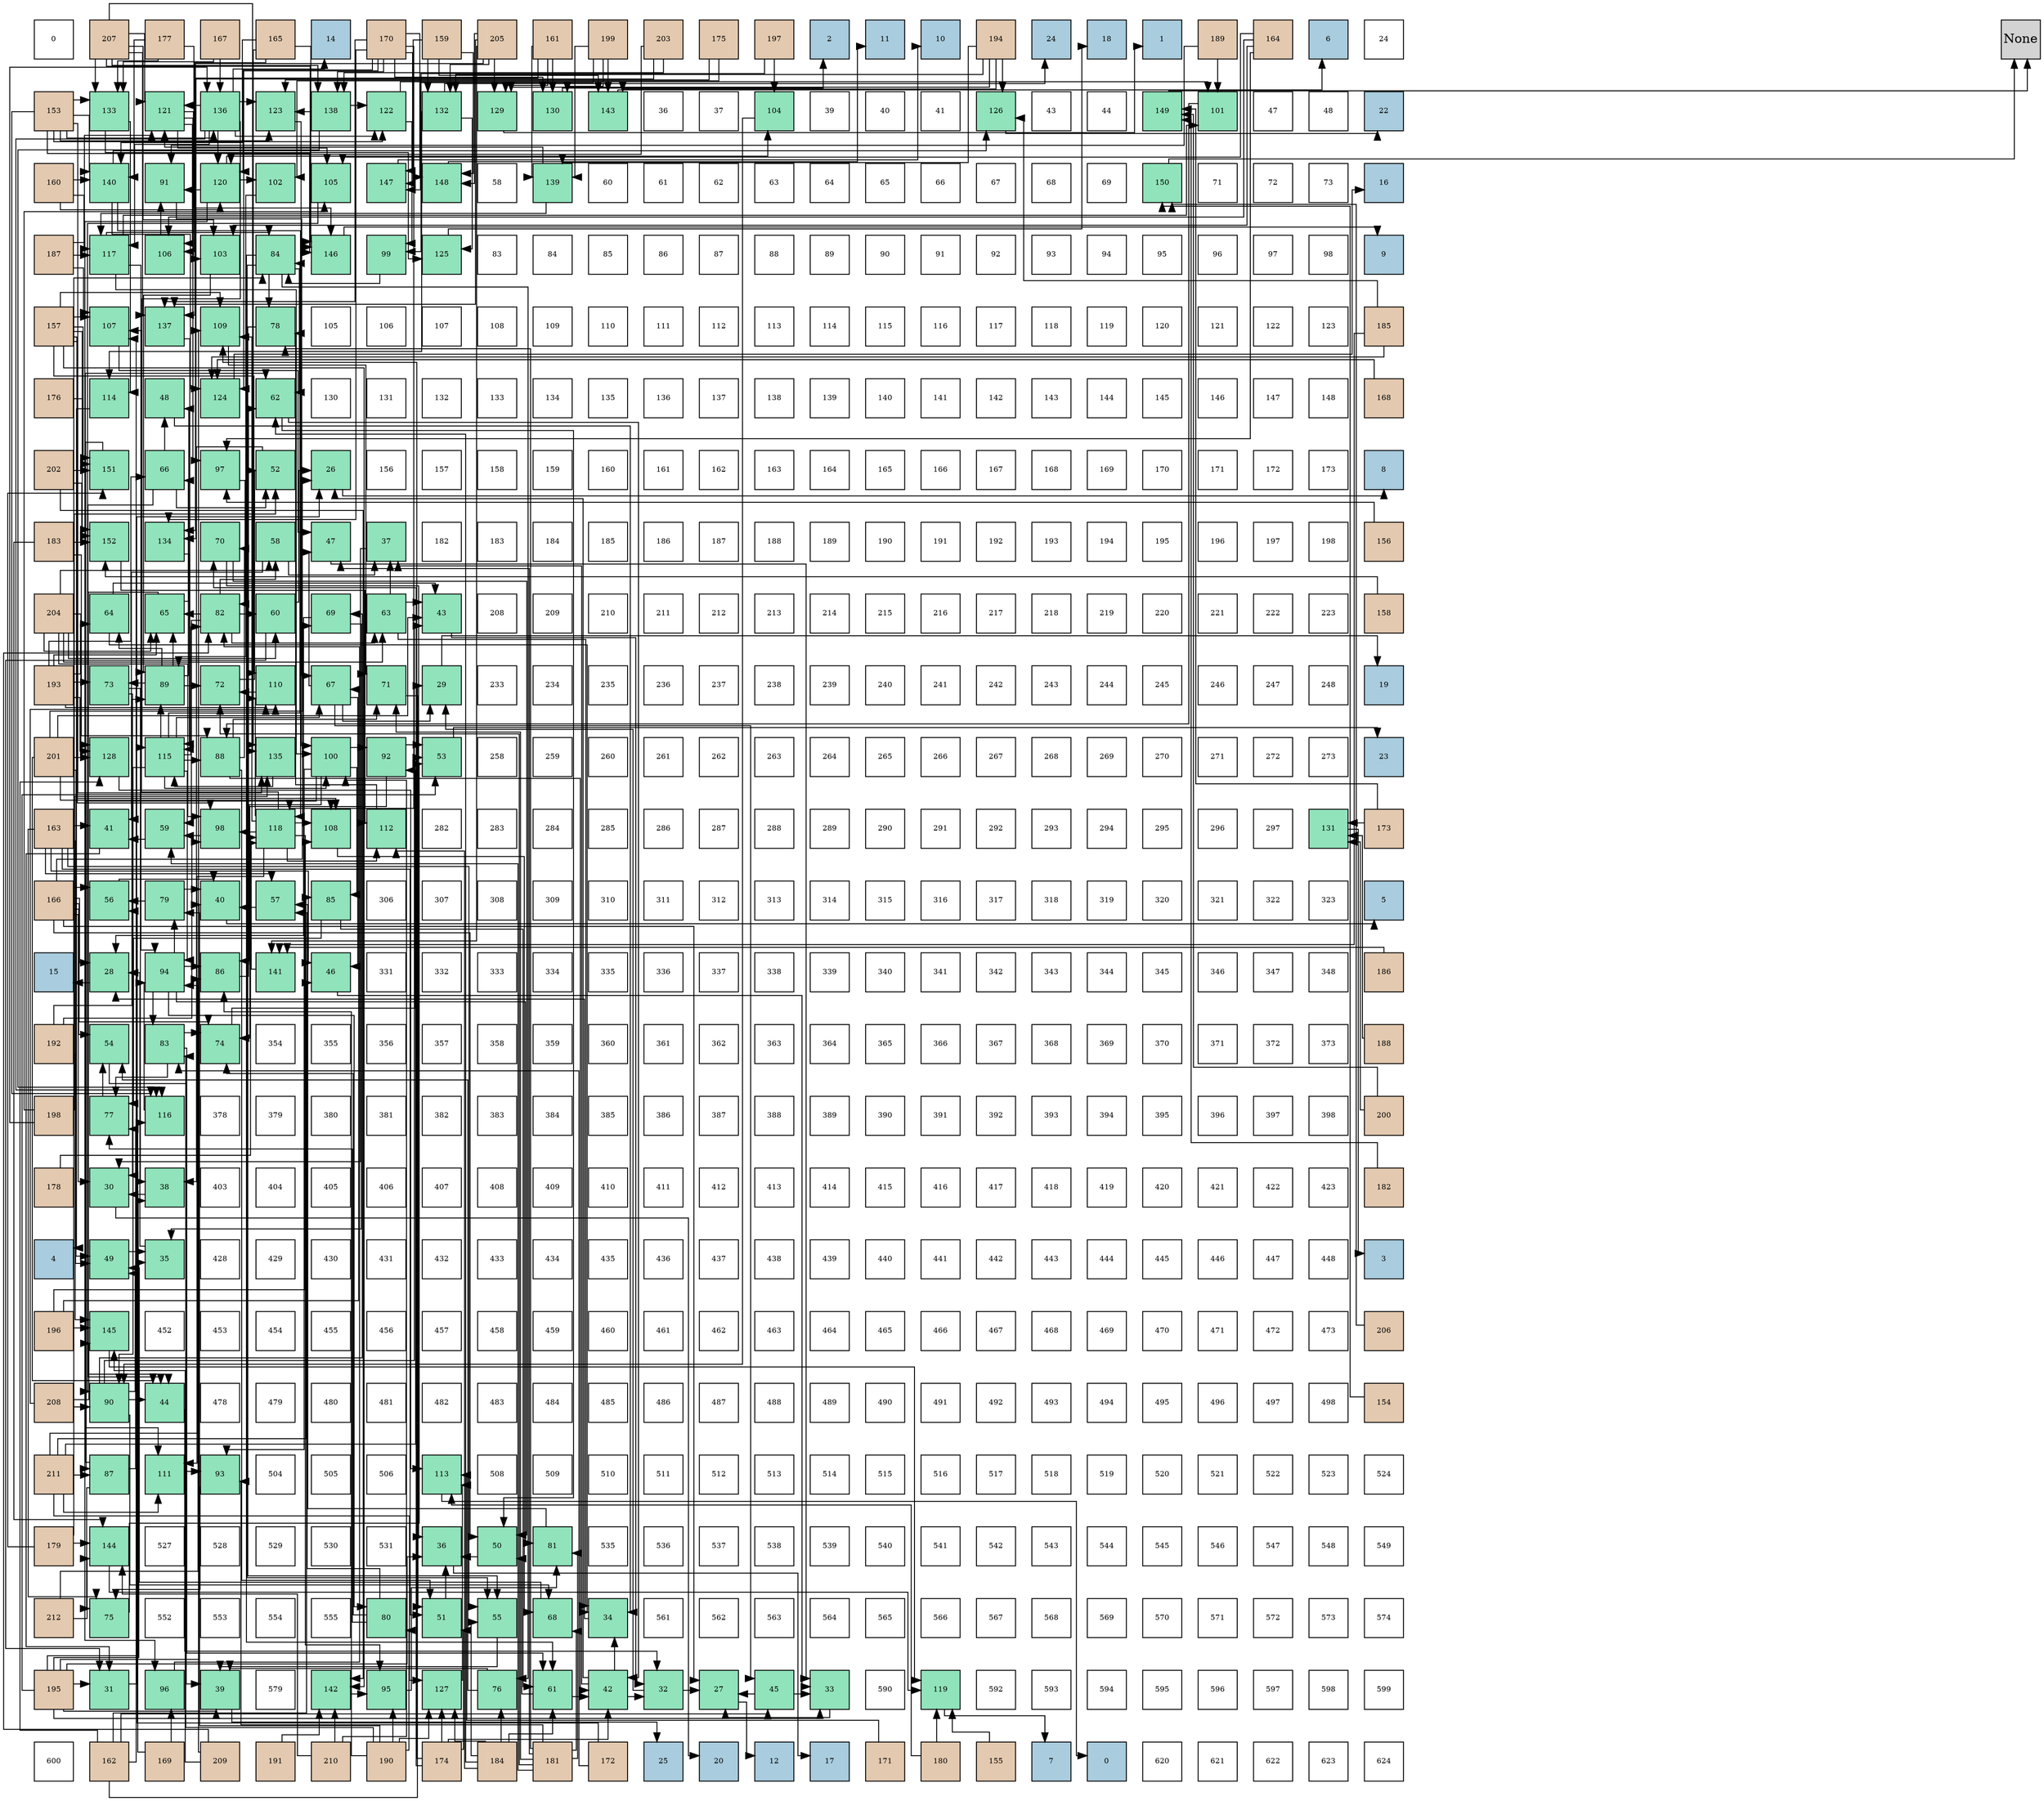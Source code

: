 digraph layout{
 rankdir=TB;
 splines=ortho;
 node [style=filled shape=square fixedsize=true width=0.6];
0[label="0", fontsize=8, fillcolor="#ffffff"];
1[label="207", fontsize=8, fillcolor="#e3c9af"];
2[label="177", fontsize=8, fillcolor="#e3c9af"];
3[label="167", fontsize=8, fillcolor="#e3c9af"];
4[label="165", fontsize=8, fillcolor="#e3c9af"];
5[label="14", fontsize=8, fillcolor="#a9ccde"];
6[label="170", fontsize=8, fillcolor="#e3c9af"];
7[label="159", fontsize=8, fillcolor="#e3c9af"];
8[label="205", fontsize=8, fillcolor="#e3c9af"];
9[label="161", fontsize=8, fillcolor="#e3c9af"];
10[label="199", fontsize=8, fillcolor="#e3c9af"];
11[label="203", fontsize=8, fillcolor="#e3c9af"];
12[label="175", fontsize=8, fillcolor="#e3c9af"];
13[label="197", fontsize=8, fillcolor="#e3c9af"];
14[label="2", fontsize=8, fillcolor="#a9ccde"];
15[label="11", fontsize=8, fillcolor="#a9ccde"];
16[label="10", fontsize=8, fillcolor="#a9ccde"];
17[label="194", fontsize=8, fillcolor="#e3c9af"];
18[label="24", fontsize=8, fillcolor="#a9ccde"];
19[label="18", fontsize=8, fillcolor="#a9ccde"];
20[label="1", fontsize=8, fillcolor="#a9ccde"];
21[label="189", fontsize=8, fillcolor="#e3c9af"];
22[label="164", fontsize=8, fillcolor="#e3c9af"];
23[label="6", fontsize=8, fillcolor="#a9ccde"];
24[label="24", fontsize=8, fillcolor="#ffffff"];
25[label="153", fontsize=8, fillcolor="#e3c9af"];
26[label="133", fontsize=8, fillcolor="#91e3bb"];
27[label="121", fontsize=8, fillcolor="#91e3bb"];
28[label="136", fontsize=8, fillcolor="#91e3bb"];
29[label="123", fontsize=8, fillcolor="#91e3bb"];
30[label="138", fontsize=8, fillcolor="#91e3bb"];
31[label="122", fontsize=8, fillcolor="#91e3bb"];
32[label="132", fontsize=8, fillcolor="#91e3bb"];
33[label="129", fontsize=8, fillcolor="#91e3bb"];
34[label="130", fontsize=8, fillcolor="#91e3bb"];
35[label="143", fontsize=8, fillcolor="#91e3bb"];
36[label="36", fontsize=8, fillcolor="#ffffff"];
37[label="37", fontsize=8, fillcolor="#ffffff"];
38[label="104", fontsize=8, fillcolor="#91e3bb"];
39[label="39", fontsize=8, fillcolor="#ffffff"];
40[label="40", fontsize=8, fillcolor="#ffffff"];
41[label="41", fontsize=8, fillcolor="#ffffff"];
42[label="126", fontsize=8, fillcolor="#91e3bb"];
43[label="43", fontsize=8, fillcolor="#ffffff"];
44[label="44", fontsize=8, fillcolor="#ffffff"];
45[label="149", fontsize=8, fillcolor="#91e3bb"];
46[label="101", fontsize=8, fillcolor="#91e3bb"];
47[label="47", fontsize=8, fillcolor="#ffffff"];
48[label="48", fontsize=8, fillcolor="#ffffff"];
49[label="22", fontsize=8, fillcolor="#a9ccde"];
50[label="160", fontsize=8, fillcolor="#e3c9af"];
51[label="140", fontsize=8, fillcolor="#91e3bb"];
52[label="91", fontsize=8, fillcolor="#91e3bb"];
53[label="120", fontsize=8, fillcolor="#91e3bb"];
54[label="102", fontsize=8, fillcolor="#91e3bb"];
55[label="105", fontsize=8, fillcolor="#91e3bb"];
56[label="147", fontsize=8, fillcolor="#91e3bb"];
57[label="148", fontsize=8, fillcolor="#91e3bb"];
58[label="58", fontsize=8, fillcolor="#ffffff"];
59[label="139", fontsize=8, fillcolor="#91e3bb"];
60[label="60", fontsize=8, fillcolor="#ffffff"];
61[label="61", fontsize=8, fillcolor="#ffffff"];
62[label="62", fontsize=8, fillcolor="#ffffff"];
63[label="63", fontsize=8, fillcolor="#ffffff"];
64[label="64", fontsize=8, fillcolor="#ffffff"];
65[label="65", fontsize=8, fillcolor="#ffffff"];
66[label="66", fontsize=8, fillcolor="#ffffff"];
67[label="67", fontsize=8, fillcolor="#ffffff"];
68[label="68", fontsize=8, fillcolor="#ffffff"];
69[label="69", fontsize=8, fillcolor="#ffffff"];
70[label="150", fontsize=8, fillcolor="#91e3bb"];
71[label="71", fontsize=8, fillcolor="#ffffff"];
72[label="72", fontsize=8, fillcolor="#ffffff"];
73[label="73", fontsize=8, fillcolor="#ffffff"];
74[label="16", fontsize=8, fillcolor="#a9ccde"];
75[label="187", fontsize=8, fillcolor="#e3c9af"];
76[label="117", fontsize=8, fillcolor="#91e3bb"];
77[label="106", fontsize=8, fillcolor="#91e3bb"];
78[label="103", fontsize=8, fillcolor="#91e3bb"];
79[label="84", fontsize=8, fillcolor="#91e3bb"];
80[label="146", fontsize=8, fillcolor="#91e3bb"];
81[label="99", fontsize=8, fillcolor="#91e3bb"];
82[label="125", fontsize=8, fillcolor="#91e3bb"];
83[label="83", fontsize=8, fillcolor="#ffffff"];
84[label="84", fontsize=8, fillcolor="#ffffff"];
85[label="85", fontsize=8, fillcolor="#ffffff"];
86[label="86", fontsize=8, fillcolor="#ffffff"];
87[label="87", fontsize=8, fillcolor="#ffffff"];
88[label="88", fontsize=8, fillcolor="#ffffff"];
89[label="89", fontsize=8, fillcolor="#ffffff"];
90[label="90", fontsize=8, fillcolor="#ffffff"];
91[label="91", fontsize=8, fillcolor="#ffffff"];
92[label="92", fontsize=8, fillcolor="#ffffff"];
93[label="93", fontsize=8, fillcolor="#ffffff"];
94[label="94", fontsize=8, fillcolor="#ffffff"];
95[label="95", fontsize=8, fillcolor="#ffffff"];
96[label="96", fontsize=8, fillcolor="#ffffff"];
97[label="97", fontsize=8, fillcolor="#ffffff"];
98[label="98", fontsize=8, fillcolor="#ffffff"];
99[label="9", fontsize=8, fillcolor="#a9ccde"];
100[label="157", fontsize=8, fillcolor="#e3c9af"];
101[label="107", fontsize=8, fillcolor="#91e3bb"];
102[label="137", fontsize=8, fillcolor="#91e3bb"];
103[label="109", fontsize=8, fillcolor="#91e3bb"];
104[label="78", fontsize=8, fillcolor="#91e3bb"];
105[label="105", fontsize=8, fillcolor="#ffffff"];
106[label="106", fontsize=8, fillcolor="#ffffff"];
107[label="107", fontsize=8, fillcolor="#ffffff"];
108[label="108", fontsize=8, fillcolor="#ffffff"];
109[label="109", fontsize=8, fillcolor="#ffffff"];
110[label="110", fontsize=8, fillcolor="#ffffff"];
111[label="111", fontsize=8, fillcolor="#ffffff"];
112[label="112", fontsize=8, fillcolor="#ffffff"];
113[label="113", fontsize=8, fillcolor="#ffffff"];
114[label="114", fontsize=8, fillcolor="#ffffff"];
115[label="115", fontsize=8, fillcolor="#ffffff"];
116[label="116", fontsize=8, fillcolor="#ffffff"];
117[label="117", fontsize=8, fillcolor="#ffffff"];
118[label="118", fontsize=8, fillcolor="#ffffff"];
119[label="119", fontsize=8, fillcolor="#ffffff"];
120[label="120", fontsize=8, fillcolor="#ffffff"];
121[label="121", fontsize=8, fillcolor="#ffffff"];
122[label="122", fontsize=8, fillcolor="#ffffff"];
123[label="123", fontsize=8, fillcolor="#ffffff"];
124[label="185", fontsize=8, fillcolor="#e3c9af"];
125[label="176", fontsize=8, fillcolor="#e3c9af"];
126[label="114", fontsize=8, fillcolor="#91e3bb"];
127[label="48", fontsize=8, fillcolor="#91e3bb"];
128[label="124", fontsize=8, fillcolor="#91e3bb"];
129[label="62", fontsize=8, fillcolor="#91e3bb"];
130[label="130", fontsize=8, fillcolor="#ffffff"];
131[label="131", fontsize=8, fillcolor="#ffffff"];
132[label="132", fontsize=8, fillcolor="#ffffff"];
133[label="133", fontsize=8, fillcolor="#ffffff"];
134[label="134", fontsize=8, fillcolor="#ffffff"];
135[label="135", fontsize=8, fillcolor="#ffffff"];
136[label="136", fontsize=8, fillcolor="#ffffff"];
137[label="137", fontsize=8, fillcolor="#ffffff"];
138[label="138", fontsize=8, fillcolor="#ffffff"];
139[label="139", fontsize=8, fillcolor="#ffffff"];
140[label="140", fontsize=8, fillcolor="#ffffff"];
141[label="141", fontsize=8, fillcolor="#ffffff"];
142[label="142", fontsize=8, fillcolor="#ffffff"];
143[label="143", fontsize=8, fillcolor="#ffffff"];
144[label="144", fontsize=8, fillcolor="#ffffff"];
145[label="145", fontsize=8, fillcolor="#ffffff"];
146[label="146", fontsize=8, fillcolor="#ffffff"];
147[label="147", fontsize=8, fillcolor="#ffffff"];
148[label="148", fontsize=8, fillcolor="#ffffff"];
149[label="168", fontsize=8, fillcolor="#e3c9af"];
150[label="202", fontsize=8, fillcolor="#e3c9af"];
151[label="151", fontsize=8, fillcolor="#91e3bb"];
152[label="66", fontsize=8, fillcolor="#91e3bb"];
153[label="97", fontsize=8, fillcolor="#91e3bb"];
154[label="52", fontsize=8, fillcolor="#91e3bb"];
155[label="26", fontsize=8, fillcolor="#91e3bb"];
156[label="156", fontsize=8, fillcolor="#ffffff"];
157[label="157", fontsize=8, fillcolor="#ffffff"];
158[label="158", fontsize=8, fillcolor="#ffffff"];
159[label="159", fontsize=8, fillcolor="#ffffff"];
160[label="160", fontsize=8, fillcolor="#ffffff"];
161[label="161", fontsize=8, fillcolor="#ffffff"];
162[label="162", fontsize=8, fillcolor="#ffffff"];
163[label="163", fontsize=8, fillcolor="#ffffff"];
164[label="164", fontsize=8, fillcolor="#ffffff"];
165[label="165", fontsize=8, fillcolor="#ffffff"];
166[label="166", fontsize=8, fillcolor="#ffffff"];
167[label="167", fontsize=8, fillcolor="#ffffff"];
168[label="168", fontsize=8, fillcolor="#ffffff"];
169[label="169", fontsize=8, fillcolor="#ffffff"];
170[label="170", fontsize=8, fillcolor="#ffffff"];
171[label="171", fontsize=8, fillcolor="#ffffff"];
172[label="172", fontsize=8, fillcolor="#ffffff"];
173[label="173", fontsize=8, fillcolor="#ffffff"];
174[label="8", fontsize=8, fillcolor="#a9ccde"];
175[label="183", fontsize=8, fillcolor="#e3c9af"];
176[label="152", fontsize=8, fillcolor="#91e3bb"];
177[label="134", fontsize=8, fillcolor="#91e3bb"];
178[label="70", fontsize=8, fillcolor="#91e3bb"];
179[label="58", fontsize=8, fillcolor="#91e3bb"];
180[label="47", fontsize=8, fillcolor="#91e3bb"];
181[label="37", fontsize=8, fillcolor="#91e3bb"];
182[label="182", fontsize=8, fillcolor="#ffffff"];
183[label="183", fontsize=8, fillcolor="#ffffff"];
184[label="184", fontsize=8, fillcolor="#ffffff"];
185[label="185", fontsize=8, fillcolor="#ffffff"];
186[label="186", fontsize=8, fillcolor="#ffffff"];
187[label="187", fontsize=8, fillcolor="#ffffff"];
188[label="188", fontsize=8, fillcolor="#ffffff"];
189[label="189", fontsize=8, fillcolor="#ffffff"];
190[label="190", fontsize=8, fillcolor="#ffffff"];
191[label="191", fontsize=8, fillcolor="#ffffff"];
192[label="192", fontsize=8, fillcolor="#ffffff"];
193[label="193", fontsize=8, fillcolor="#ffffff"];
194[label="194", fontsize=8, fillcolor="#ffffff"];
195[label="195", fontsize=8, fillcolor="#ffffff"];
196[label="196", fontsize=8, fillcolor="#ffffff"];
197[label="197", fontsize=8, fillcolor="#ffffff"];
198[label="198", fontsize=8, fillcolor="#ffffff"];
199[label="156", fontsize=8, fillcolor="#e3c9af"];
200[label="204", fontsize=8, fillcolor="#e3c9af"];
201[label="64", fontsize=8, fillcolor="#91e3bb"];
202[label="65", fontsize=8, fillcolor="#91e3bb"];
203[label="82", fontsize=8, fillcolor="#91e3bb"];
204[label="60", fontsize=8, fillcolor="#91e3bb"];
205[label="69", fontsize=8, fillcolor="#91e3bb"];
206[label="63", fontsize=8, fillcolor="#91e3bb"];
207[label="43", fontsize=8, fillcolor="#91e3bb"];
208[label="208", fontsize=8, fillcolor="#ffffff"];
209[label="209", fontsize=8, fillcolor="#ffffff"];
210[label="210", fontsize=8, fillcolor="#ffffff"];
211[label="211", fontsize=8, fillcolor="#ffffff"];
212[label="212", fontsize=8, fillcolor="#ffffff"];
213[label="213", fontsize=8, fillcolor="#ffffff"];
214[label="214", fontsize=8, fillcolor="#ffffff"];
215[label="215", fontsize=8, fillcolor="#ffffff"];
216[label="216", fontsize=8, fillcolor="#ffffff"];
217[label="217", fontsize=8, fillcolor="#ffffff"];
218[label="218", fontsize=8, fillcolor="#ffffff"];
219[label="219", fontsize=8, fillcolor="#ffffff"];
220[label="220", fontsize=8, fillcolor="#ffffff"];
221[label="221", fontsize=8, fillcolor="#ffffff"];
222[label="222", fontsize=8, fillcolor="#ffffff"];
223[label="223", fontsize=8, fillcolor="#ffffff"];
224[label="158", fontsize=8, fillcolor="#e3c9af"];
225[label="193", fontsize=8, fillcolor="#e3c9af"];
226[label="73", fontsize=8, fillcolor="#91e3bb"];
227[label="89", fontsize=8, fillcolor="#91e3bb"];
228[label="72", fontsize=8, fillcolor="#91e3bb"];
229[label="110", fontsize=8, fillcolor="#91e3bb"];
230[label="67", fontsize=8, fillcolor="#91e3bb"];
231[label="71", fontsize=8, fillcolor="#91e3bb"];
232[label="29", fontsize=8, fillcolor="#91e3bb"];
233[label="233", fontsize=8, fillcolor="#ffffff"];
234[label="234", fontsize=8, fillcolor="#ffffff"];
235[label="235", fontsize=8, fillcolor="#ffffff"];
236[label="236", fontsize=8, fillcolor="#ffffff"];
237[label="237", fontsize=8, fillcolor="#ffffff"];
238[label="238", fontsize=8, fillcolor="#ffffff"];
239[label="239", fontsize=8, fillcolor="#ffffff"];
240[label="240", fontsize=8, fillcolor="#ffffff"];
241[label="241", fontsize=8, fillcolor="#ffffff"];
242[label="242", fontsize=8, fillcolor="#ffffff"];
243[label="243", fontsize=8, fillcolor="#ffffff"];
244[label="244", fontsize=8, fillcolor="#ffffff"];
245[label="245", fontsize=8, fillcolor="#ffffff"];
246[label="246", fontsize=8, fillcolor="#ffffff"];
247[label="247", fontsize=8, fillcolor="#ffffff"];
248[label="248", fontsize=8, fillcolor="#ffffff"];
249[label="19", fontsize=8, fillcolor="#a9ccde"];
250[label="201", fontsize=8, fillcolor="#e3c9af"];
251[label="128", fontsize=8, fillcolor="#91e3bb"];
252[label="115", fontsize=8, fillcolor="#91e3bb"];
253[label="88", fontsize=8, fillcolor="#91e3bb"];
254[label="135", fontsize=8, fillcolor="#91e3bb"];
255[label="100", fontsize=8, fillcolor="#91e3bb"];
256[label="92", fontsize=8, fillcolor="#91e3bb"];
257[label="53", fontsize=8, fillcolor="#91e3bb"];
258[label="258", fontsize=8, fillcolor="#ffffff"];
259[label="259", fontsize=8, fillcolor="#ffffff"];
260[label="260", fontsize=8, fillcolor="#ffffff"];
261[label="261", fontsize=8, fillcolor="#ffffff"];
262[label="262", fontsize=8, fillcolor="#ffffff"];
263[label="263", fontsize=8, fillcolor="#ffffff"];
264[label="264", fontsize=8, fillcolor="#ffffff"];
265[label="265", fontsize=8, fillcolor="#ffffff"];
266[label="266", fontsize=8, fillcolor="#ffffff"];
267[label="267", fontsize=8, fillcolor="#ffffff"];
268[label="268", fontsize=8, fillcolor="#ffffff"];
269[label="269", fontsize=8, fillcolor="#ffffff"];
270[label="270", fontsize=8, fillcolor="#ffffff"];
271[label="271", fontsize=8, fillcolor="#ffffff"];
272[label="272", fontsize=8, fillcolor="#ffffff"];
273[label="273", fontsize=8, fillcolor="#ffffff"];
274[label="23", fontsize=8, fillcolor="#a9ccde"];
275[label="163", fontsize=8, fillcolor="#e3c9af"];
276[label="41", fontsize=8, fillcolor="#91e3bb"];
277[label="59", fontsize=8, fillcolor="#91e3bb"];
278[label="98", fontsize=8, fillcolor="#91e3bb"];
279[label="118", fontsize=8, fillcolor="#91e3bb"];
280[label="108", fontsize=8, fillcolor="#91e3bb"];
281[label="112", fontsize=8, fillcolor="#91e3bb"];
282[label="282", fontsize=8, fillcolor="#ffffff"];
283[label="283", fontsize=8, fillcolor="#ffffff"];
284[label="284", fontsize=8, fillcolor="#ffffff"];
285[label="285", fontsize=8, fillcolor="#ffffff"];
286[label="286", fontsize=8, fillcolor="#ffffff"];
287[label="287", fontsize=8, fillcolor="#ffffff"];
288[label="288", fontsize=8, fillcolor="#ffffff"];
289[label="289", fontsize=8, fillcolor="#ffffff"];
290[label="290", fontsize=8, fillcolor="#ffffff"];
291[label="291", fontsize=8, fillcolor="#ffffff"];
292[label="292", fontsize=8, fillcolor="#ffffff"];
293[label="293", fontsize=8, fillcolor="#ffffff"];
294[label="294", fontsize=8, fillcolor="#ffffff"];
295[label="295", fontsize=8, fillcolor="#ffffff"];
296[label="296", fontsize=8, fillcolor="#ffffff"];
297[label="297", fontsize=8, fillcolor="#ffffff"];
298[label="131", fontsize=8, fillcolor="#91e3bb"];
299[label="173", fontsize=8, fillcolor="#e3c9af"];
300[label="166", fontsize=8, fillcolor="#e3c9af"];
301[label="56", fontsize=8, fillcolor="#91e3bb"];
302[label="79", fontsize=8, fillcolor="#91e3bb"];
303[label="40", fontsize=8, fillcolor="#91e3bb"];
304[label="57", fontsize=8, fillcolor="#91e3bb"];
305[label="85", fontsize=8, fillcolor="#91e3bb"];
306[label="306", fontsize=8, fillcolor="#ffffff"];
307[label="307", fontsize=8, fillcolor="#ffffff"];
308[label="308", fontsize=8, fillcolor="#ffffff"];
309[label="309", fontsize=8, fillcolor="#ffffff"];
310[label="310", fontsize=8, fillcolor="#ffffff"];
311[label="311", fontsize=8, fillcolor="#ffffff"];
312[label="312", fontsize=8, fillcolor="#ffffff"];
313[label="313", fontsize=8, fillcolor="#ffffff"];
314[label="314", fontsize=8, fillcolor="#ffffff"];
315[label="315", fontsize=8, fillcolor="#ffffff"];
316[label="316", fontsize=8, fillcolor="#ffffff"];
317[label="317", fontsize=8, fillcolor="#ffffff"];
318[label="318", fontsize=8, fillcolor="#ffffff"];
319[label="319", fontsize=8, fillcolor="#ffffff"];
320[label="320", fontsize=8, fillcolor="#ffffff"];
321[label="321", fontsize=8, fillcolor="#ffffff"];
322[label="322", fontsize=8, fillcolor="#ffffff"];
323[label="323", fontsize=8, fillcolor="#ffffff"];
324[label="5", fontsize=8, fillcolor="#a9ccde"];
325[label="15", fontsize=8, fillcolor="#a9ccde"];
326[label="28", fontsize=8, fillcolor="#91e3bb"];
327[label="94", fontsize=8, fillcolor="#91e3bb"];
328[label="86", fontsize=8, fillcolor="#91e3bb"];
329[label="141", fontsize=8, fillcolor="#91e3bb"];
330[label="46", fontsize=8, fillcolor="#91e3bb"];
331[label="331", fontsize=8, fillcolor="#ffffff"];
332[label="332", fontsize=8, fillcolor="#ffffff"];
333[label="333", fontsize=8, fillcolor="#ffffff"];
334[label="334", fontsize=8, fillcolor="#ffffff"];
335[label="335", fontsize=8, fillcolor="#ffffff"];
336[label="336", fontsize=8, fillcolor="#ffffff"];
337[label="337", fontsize=8, fillcolor="#ffffff"];
338[label="338", fontsize=8, fillcolor="#ffffff"];
339[label="339", fontsize=8, fillcolor="#ffffff"];
340[label="340", fontsize=8, fillcolor="#ffffff"];
341[label="341", fontsize=8, fillcolor="#ffffff"];
342[label="342", fontsize=8, fillcolor="#ffffff"];
343[label="343", fontsize=8, fillcolor="#ffffff"];
344[label="344", fontsize=8, fillcolor="#ffffff"];
345[label="345", fontsize=8, fillcolor="#ffffff"];
346[label="346", fontsize=8, fillcolor="#ffffff"];
347[label="347", fontsize=8, fillcolor="#ffffff"];
348[label="348", fontsize=8, fillcolor="#ffffff"];
349[label="186", fontsize=8, fillcolor="#e3c9af"];
350[label="192", fontsize=8, fillcolor="#e3c9af"];
351[label="54", fontsize=8, fillcolor="#91e3bb"];
352[label="83", fontsize=8, fillcolor="#91e3bb"];
353[label="74", fontsize=8, fillcolor="#91e3bb"];
354[label="354", fontsize=8, fillcolor="#ffffff"];
355[label="355", fontsize=8, fillcolor="#ffffff"];
356[label="356", fontsize=8, fillcolor="#ffffff"];
357[label="357", fontsize=8, fillcolor="#ffffff"];
358[label="358", fontsize=8, fillcolor="#ffffff"];
359[label="359", fontsize=8, fillcolor="#ffffff"];
360[label="360", fontsize=8, fillcolor="#ffffff"];
361[label="361", fontsize=8, fillcolor="#ffffff"];
362[label="362", fontsize=8, fillcolor="#ffffff"];
363[label="363", fontsize=8, fillcolor="#ffffff"];
364[label="364", fontsize=8, fillcolor="#ffffff"];
365[label="365", fontsize=8, fillcolor="#ffffff"];
366[label="366", fontsize=8, fillcolor="#ffffff"];
367[label="367", fontsize=8, fillcolor="#ffffff"];
368[label="368", fontsize=8, fillcolor="#ffffff"];
369[label="369", fontsize=8, fillcolor="#ffffff"];
370[label="370", fontsize=8, fillcolor="#ffffff"];
371[label="371", fontsize=8, fillcolor="#ffffff"];
372[label="372", fontsize=8, fillcolor="#ffffff"];
373[label="373", fontsize=8, fillcolor="#ffffff"];
374[label="188", fontsize=8, fillcolor="#e3c9af"];
375[label="198", fontsize=8, fillcolor="#e3c9af"];
376[label="77", fontsize=8, fillcolor="#91e3bb"];
377[label="116", fontsize=8, fillcolor="#91e3bb"];
378[label="378", fontsize=8, fillcolor="#ffffff"];
379[label="379", fontsize=8, fillcolor="#ffffff"];
380[label="380", fontsize=8, fillcolor="#ffffff"];
381[label="381", fontsize=8, fillcolor="#ffffff"];
382[label="382", fontsize=8, fillcolor="#ffffff"];
383[label="383", fontsize=8, fillcolor="#ffffff"];
384[label="384", fontsize=8, fillcolor="#ffffff"];
385[label="385", fontsize=8, fillcolor="#ffffff"];
386[label="386", fontsize=8, fillcolor="#ffffff"];
387[label="387", fontsize=8, fillcolor="#ffffff"];
388[label="388", fontsize=8, fillcolor="#ffffff"];
389[label="389", fontsize=8, fillcolor="#ffffff"];
390[label="390", fontsize=8, fillcolor="#ffffff"];
391[label="391", fontsize=8, fillcolor="#ffffff"];
392[label="392", fontsize=8, fillcolor="#ffffff"];
393[label="393", fontsize=8, fillcolor="#ffffff"];
394[label="394", fontsize=8, fillcolor="#ffffff"];
395[label="395", fontsize=8, fillcolor="#ffffff"];
396[label="396", fontsize=8, fillcolor="#ffffff"];
397[label="397", fontsize=8, fillcolor="#ffffff"];
398[label="398", fontsize=8, fillcolor="#ffffff"];
399[label="200", fontsize=8, fillcolor="#e3c9af"];
400[label="178", fontsize=8, fillcolor="#e3c9af"];
401[label="30", fontsize=8, fillcolor="#91e3bb"];
402[label="38", fontsize=8, fillcolor="#91e3bb"];
403[label="403", fontsize=8, fillcolor="#ffffff"];
404[label="404", fontsize=8, fillcolor="#ffffff"];
405[label="405", fontsize=8, fillcolor="#ffffff"];
406[label="406", fontsize=8, fillcolor="#ffffff"];
407[label="407", fontsize=8, fillcolor="#ffffff"];
408[label="408", fontsize=8, fillcolor="#ffffff"];
409[label="409", fontsize=8, fillcolor="#ffffff"];
410[label="410", fontsize=8, fillcolor="#ffffff"];
411[label="411", fontsize=8, fillcolor="#ffffff"];
412[label="412", fontsize=8, fillcolor="#ffffff"];
413[label="413", fontsize=8, fillcolor="#ffffff"];
414[label="414", fontsize=8, fillcolor="#ffffff"];
415[label="415", fontsize=8, fillcolor="#ffffff"];
416[label="416", fontsize=8, fillcolor="#ffffff"];
417[label="417", fontsize=8, fillcolor="#ffffff"];
418[label="418", fontsize=8, fillcolor="#ffffff"];
419[label="419", fontsize=8, fillcolor="#ffffff"];
420[label="420", fontsize=8, fillcolor="#ffffff"];
421[label="421", fontsize=8, fillcolor="#ffffff"];
422[label="422", fontsize=8, fillcolor="#ffffff"];
423[label="423", fontsize=8, fillcolor="#ffffff"];
424[label="182", fontsize=8, fillcolor="#e3c9af"];
425[label="4", fontsize=8, fillcolor="#a9ccde"];
426[label="49", fontsize=8, fillcolor="#91e3bb"];
427[label="35", fontsize=8, fillcolor="#91e3bb"];
428[label="428", fontsize=8, fillcolor="#ffffff"];
429[label="429", fontsize=8, fillcolor="#ffffff"];
430[label="430", fontsize=8, fillcolor="#ffffff"];
431[label="431", fontsize=8, fillcolor="#ffffff"];
432[label="432", fontsize=8, fillcolor="#ffffff"];
433[label="433", fontsize=8, fillcolor="#ffffff"];
434[label="434", fontsize=8, fillcolor="#ffffff"];
435[label="435", fontsize=8, fillcolor="#ffffff"];
436[label="436", fontsize=8, fillcolor="#ffffff"];
437[label="437", fontsize=8, fillcolor="#ffffff"];
438[label="438", fontsize=8, fillcolor="#ffffff"];
439[label="439", fontsize=8, fillcolor="#ffffff"];
440[label="440", fontsize=8, fillcolor="#ffffff"];
441[label="441", fontsize=8, fillcolor="#ffffff"];
442[label="442", fontsize=8, fillcolor="#ffffff"];
443[label="443", fontsize=8, fillcolor="#ffffff"];
444[label="444", fontsize=8, fillcolor="#ffffff"];
445[label="445", fontsize=8, fillcolor="#ffffff"];
446[label="446", fontsize=8, fillcolor="#ffffff"];
447[label="447", fontsize=8, fillcolor="#ffffff"];
448[label="448", fontsize=8, fillcolor="#ffffff"];
449[label="3", fontsize=8, fillcolor="#a9ccde"];
450[label="196", fontsize=8, fillcolor="#e3c9af"];
451[label="145", fontsize=8, fillcolor="#91e3bb"];
452[label="452", fontsize=8, fillcolor="#ffffff"];
453[label="453", fontsize=8, fillcolor="#ffffff"];
454[label="454", fontsize=8, fillcolor="#ffffff"];
455[label="455", fontsize=8, fillcolor="#ffffff"];
456[label="456", fontsize=8, fillcolor="#ffffff"];
457[label="457", fontsize=8, fillcolor="#ffffff"];
458[label="458", fontsize=8, fillcolor="#ffffff"];
459[label="459", fontsize=8, fillcolor="#ffffff"];
460[label="460", fontsize=8, fillcolor="#ffffff"];
461[label="461", fontsize=8, fillcolor="#ffffff"];
462[label="462", fontsize=8, fillcolor="#ffffff"];
463[label="463", fontsize=8, fillcolor="#ffffff"];
464[label="464", fontsize=8, fillcolor="#ffffff"];
465[label="465", fontsize=8, fillcolor="#ffffff"];
466[label="466", fontsize=8, fillcolor="#ffffff"];
467[label="467", fontsize=8, fillcolor="#ffffff"];
468[label="468", fontsize=8, fillcolor="#ffffff"];
469[label="469", fontsize=8, fillcolor="#ffffff"];
470[label="470", fontsize=8, fillcolor="#ffffff"];
471[label="471", fontsize=8, fillcolor="#ffffff"];
472[label="472", fontsize=8, fillcolor="#ffffff"];
473[label="473", fontsize=8, fillcolor="#ffffff"];
474[label="206", fontsize=8, fillcolor="#e3c9af"];
475[label="208", fontsize=8, fillcolor="#e3c9af"];
476[label="90", fontsize=8, fillcolor="#91e3bb"];
477[label="44", fontsize=8, fillcolor="#91e3bb"];
478[label="478", fontsize=8, fillcolor="#ffffff"];
479[label="479", fontsize=8, fillcolor="#ffffff"];
480[label="480", fontsize=8, fillcolor="#ffffff"];
481[label="481", fontsize=8, fillcolor="#ffffff"];
482[label="482", fontsize=8, fillcolor="#ffffff"];
483[label="483", fontsize=8, fillcolor="#ffffff"];
484[label="484", fontsize=8, fillcolor="#ffffff"];
485[label="485", fontsize=8, fillcolor="#ffffff"];
486[label="486", fontsize=8, fillcolor="#ffffff"];
487[label="487", fontsize=8, fillcolor="#ffffff"];
488[label="488", fontsize=8, fillcolor="#ffffff"];
489[label="489", fontsize=8, fillcolor="#ffffff"];
490[label="490", fontsize=8, fillcolor="#ffffff"];
491[label="491", fontsize=8, fillcolor="#ffffff"];
492[label="492", fontsize=8, fillcolor="#ffffff"];
493[label="493", fontsize=8, fillcolor="#ffffff"];
494[label="494", fontsize=8, fillcolor="#ffffff"];
495[label="495", fontsize=8, fillcolor="#ffffff"];
496[label="496", fontsize=8, fillcolor="#ffffff"];
497[label="497", fontsize=8, fillcolor="#ffffff"];
498[label="498", fontsize=8, fillcolor="#ffffff"];
499[label="154", fontsize=8, fillcolor="#e3c9af"];
500[label="211", fontsize=8, fillcolor="#e3c9af"];
501[label="87", fontsize=8, fillcolor="#91e3bb"];
502[label="111", fontsize=8, fillcolor="#91e3bb"];
503[label="93", fontsize=8, fillcolor="#91e3bb"];
504[label="504", fontsize=8, fillcolor="#ffffff"];
505[label="505", fontsize=8, fillcolor="#ffffff"];
506[label="506", fontsize=8, fillcolor="#ffffff"];
507[label="113", fontsize=8, fillcolor="#91e3bb"];
508[label="508", fontsize=8, fillcolor="#ffffff"];
509[label="509", fontsize=8, fillcolor="#ffffff"];
510[label="510", fontsize=8, fillcolor="#ffffff"];
511[label="511", fontsize=8, fillcolor="#ffffff"];
512[label="512", fontsize=8, fillcolor="#ffffff"];
513[label="513", fontsize=8, fillcolor="#ffffff"];
514[label="514", fontsize=8, fillcolor="#ffffff"];
515[label="515", fontsize=8, fillcolor="#ffffff"];
516[label="516", fontsize=8, fillcolor="#ffffff"];
517[label="517", fontsize=8, fillcolor="#ffffff"];
518[label="518", fontsize=8, fillcolor="#ffffff"];
519[label="519", fontsize=8, fillcolor="#ffffff"];
520[label="520", fontsize=8, fillcolor="#ffffff"];
521[label="521", fontsize=8, fillcolor="#ffffff"];
522[label="522", fontsize=8, fillcolor="#ffffff"];
523[label="523", fontsize=8, fillcolor="#ffffff"];
524[label="524", fontsize=8, fillcolor="#ffffff"];
525[label="179", fontsize=8, fillcolor="#e3c9af"];
526[label="144", fontsize=8, fillcolor="#91e3bb"];
527[label="527", fontsize=8, fillcolor="#ffffff"];
528[label="528", fontsize=8, fillcolor="#ffffff"];
529[label="529", fontsize=8, fillcolor="#ffffff"];
530[label="530", fontsize=8, fillcolor="#ffffff"];
531[label="531", fontsize=8, fillcolor="#ffffff"];
532[label="36", fontsize=8, fillcolor="#91e3bb"];
533[label="50", fontsize=8, fillcolor="#91e3bb"];
534[label="81", fontsize=8, fillcolor="#91e3bb"];
535[label="535", fontsize=8, fillcolor="#ffffff"];
536[label="536", fontsize=8, fillcolor="#ffffff"];
537[label="537", fontsize=8, fillcolor="#ffffff"];
538[label="538", fontsize=8, fillcolor="#ffffff"];
539[label="539", fontsize=8, fillcolor="#ffffff"];
540[label="540", fontsize=8, fillcolor="#ffffff"];
541[label="541", fontsize=8, fillcolor="#ffffff"];
542[label="542", fontsize=8, fillcolor="#ffffff"];
543[label="543", fontsize=8, fillcolor="#ffffff"];
544[label="544", fontsize=8, fillcolor="#ffffff"];
545[label="545", fontsize=8, fillcolor="#ffffff"];
546[label="546", fontsize=8, fillcolor="#ffffff"];
547[label="547", fontsize=8, fillcolor="#ffffff"];
548[label="548", fontsize=8, fillcolor="#ffffff"];
549[label="549", fontsize=8, fillcolor="#ffffff"];
550[label="212", fontsize=8, fillcolor="#e3c9af"];
551[label="75", fontsize=8, fillcolor="#91e3bb"];
552[label="552", fontsize=8, fillcolor="#ffffff"];
553[label="553", fontsize=8, fillcolor="#ffffff"];
554[label="554", fontsize=8, fillcolor="#ffffff"];
555[label="555", fontsize=8, fillcolor="#ffffff"];
556[label="80", fontsize=8, fillcolor="#91e3bb"];
557[label="51", fontsize=8, fillcolor="#91e3bb"];
558[label="55", fontsize=8, fillcolor="#91e3bb"];
559[label="68", fontsize=8, fillcolor="#91e3bb"];
560[label="34", fontsize=8, fillcolor="#91e3bb"];
561[label="561", fontsize=8, fillcolor="#ffffff"];
562[label="562", fontsize=8, fillcolor="#ffffff"];
563[label="563", fontsize=8, fillcolor="#ffffff"];
564[label="564", fontsize=8, fillcolor="#ffffff"];
565[label="565", fontsize=8, fillcolor="#ffffff"];
566[label="566", fontsize=8, fillcolor="#ffffff"];
567[label="567", fontsize=8, fillcolor="#ffffff"];
568[label="568", fontsize=8, fillcolor="#ffffff"];
569[label="569", fontsize=8, fillcolor="#ffffff"];
570[label="570", fontsize=8, fillcolor="#ffffff"];
571[label="571", fontsize=8, fillcolor="#ffffff"];
572[label="572", fontsize=8, fillcolor="#ffffff"];
573[label="573", fontsize=8, fillcolor="#ffffff"];
574[label="574", fontsize=8, fillcolor="#ffffff"];
575[label="195", fontsize=8, fillcolor="#e3c9af"];
576[label="31", fontsize=8, fillcolor="#91e3bb"];
577[label="96", fontsize=8, fillcolor="#91e3bb"];
578[label="39", fontsize=8, fillcolor="#91e3bb"];
579[label="579", fontsize=8, fillcolor="#ffffff"];
580[label="142", fontsize=8, fillcolor="#91e3bb"];
581[label="95", fontsize=8, fillcolor="#91e3bb"];
582[label="127", fontsize=8, fillcolor="#91e3bb"];
583[label="76", fontsize=8, fillcolor="#91e3bb"];
584[label="61", fontsize=8, fillcolor="#91e3bb"];
585[label="42", fontsize=8, fillcolor="#91e3bb"];
586[label="32", fontsize=8, fillcolor="#91e3bb"];
587[label="27", fontsize=8, fillcolor="#91e3bb"];
588[label="45", fontsize=8, fillcolor="#91e3bb"];
589[label="33", fontsize=8, fillcolor="#91e3bb"];
590[label="590", fontsize=8, fillcolor="#ffffff"];
591[label="119", fontsize=8, fillcolor="#91e3bb"];
592[label="592", fontsize=8, fillcolor="#ffffff"];
593[label="593", fontsize=8, fillcolor="#ffffff"];
594[label="594", fontsize=8, fillcolor="#ffffff"];
595[label="595", fontsize=8, fillcolor="#ffffff"];
596[label="596", fontsize=8, fillcolor="#ffffff"];
597[label="597", fontsize=8, fillcolor="#ffffff"];
598[label="598", fontsize=8, fillcolor="#ffffff"];
599[label="599", fontsize=8, fillcolor="#ffffff"];
600[label="600", fontsize=8, fillcolor="#ffffff"];
601[label="162", fontsize=8, fillcolor="#e3c9af"];
602[label="169", fontsize=8, fillcolor="#e3c9af"];
603[label="209", fontsize=8, fillcolor="#e3c9af"];
604[label="191", fontsize=8, fillcolor="#e3c9af"];
605[label="210", fontsize=8, fillcolor="#e3c9af"];
606[label="190", fontsize=8, fillcolor="#e3c9af"];
607[label="174", fontsize=8, fillcolor="#e3c9af"];
608[label="184", fontsize=8, fillcolor="#e3c9af"];
609[label="181", fontsize=8, fillcolor="#e3c9af"];
610[label="172", fontsize=8, fillcolor="#e3c9af"];
611[label="25", fontsize=8, fillcolor="#a9ccde"];
612[label="20", fontsize=8, fillcolor="#a9ccde"];
613[label="12", fontsize=8, fillcolor="#a9ccde"];
614[label="17", fontsize=8, fillcolor="#a9ccde"];
615[label="171", fontsize=8, fillcolor="#e3c9af"];
616[label="180", fontsize=8, fillcolor="#e3c9af"];
617[label="155", fontsize=8, fillcolor="#e3c9af"];
618[label="7", fontsize=8, fillcolor="#a9ccde"];
619[label="0", fontsize=8, fillcolor="#a9ccde"];
620[label="620", fontsize=8, fillcolor="#ffffff"];
621[label="621", fontsize=8, fillcolor="#ffffff"];
622[label="622", fontsize=8, fillcolor="#ffffff"];
623[label="623", fontsize=8, fillcolor="#ffffff"];
624[label="624", fontsize=8, fillcolor="#ffffff"];
edge [constraint=false, style=vis];155 -> 174;
587 -> 613;
326 -> 325;
232 -> 249;
401 -> 612;
576 -> 155;
586 -> 587;
586 -> 232;
589 -> 587;
560 -> 326;
427 -> 326;
532 -> 614;
181 -> 401;
402 -> 401;
578 -> 611;
303 -> 324;
276 -> 576;
585 -> 155;
585 -> 586;
585 -> 560;
585 -> 181;
207 -> 586;
477 -> 586;
588 -> 587;
588 -> 589;
330 -> 589;
180 -> 589;
127 -> 560;
426 -> 427;
533 -> 532;
557 -> 532;
154 -> 402;
257 -> 274;
351 -> 578;
558 -> 578;
301 -> 303;
304 -> 303;
179 -> 181;
179 -> 276;
277 -> 276;
204 -> 155;
204 -> 576;
584 -> 585;
584 -> 533;
129 -> 585;
129 -> 533;
206 -> 560;
206 -> 181;
206 -> 207;
201 -> 560;
201 -> 207;
202 -> 477;
202 -> 127;
152 -> 477;
152 -> 127;
152 -> 154;
230 -> 232;
230 -> 588;
230 -> 330;
230 -> 180;
559 -> 426;
205 -> 326;
205 -> 427;
178 -> 532;
178 -> 533;
231 -> 557;
228 -> 154;
226 -> 401;
226 -> 402;
353 -> 257;
551 -> 257;
583 -> 578;
583 -> 351;
376 -> 351;
104 -> 558;
302 -> 303;
302 -> 301;
556 -> 304;
556 -> 353;
556 -> 376;
534 -> 304;
203 -> 179;
203 -> 277;
203 -> 204;
203 -> 206;
203 -> 202;
352 -> 584;
352 -> 353;
352 -> 376;
79 -> 558;
79 -> 584;
79 -> 129;
79 -> 583;
79 -> 104;
305 -> 584;
305 -> 376;
328 -> 129;
501 -> 129;
501 -> 551;
501 -> 376;
253 -> 585;
253 -> 557;
253 -> 178;
253 -> 231;
227 -> 201;
227 -> 202;
227 -> 152;
227 -> 228;
227 -> 226;
476 -> 207;
476 -> 477;
476 -> 426;
476 -> 559;
476 -> 205;
52 -> 230;
256 -> 257;
256 -> 353;
503 -> 551;
327 -> 302;
327 -> 556;
327 -> 534;
327 -> 352;
327 -> 328;
581 -> 534;
577 -> 203;
153 -> 203;
278 -> 277;
81 -> 79;
255 -> 305;
255 -> 328;
255 -> 501;
255 -> 256;
255 -> 503;
46 -> 253;
54 -> 227;
78 -> 227;
38 -> 476;
55 -> 476;
77 -> 52;
101 -> 180;
280 -> 559;
103 -> 231;
229 -> 228;
502 -> 503;
281 -> 104;
507 -> 619;
126 -> 425;
252 -> 230;
252 -> 203;
252 -> 79;
252 -> 253;
252 -> 227;
252 -> 476;
252 -> 327;
252 -> 255;
377 -> 327;
76 -> 79;
76 -> 327;
76 -> 255;
76 -> 46;
279 -> 581;
279 -> 278;
279 -> 101;
279 -> 280;
279 -> 103;
279 -> 229;
279 -> 502;
279 -> 281;
591 -> 618;
53 -> 52;
53 -> 577;
53 -> 54;
53 -> 38;
27 -> 153;
27 -> 78;
27 -> 55;
27 -> 77;
31 -> 81;
31 -> 46;
29 -> 255;
128 -> 74;
82 -> 19;
42 -> 49;
582 -> 507;
251 -> 507;
33 -> 20;
34 -> 14;
298 -> 449;
32 -> 18;
32 -> 126;
32 -> 82;
26 -> 126;
26 -> 82;
177 -> 252;
254 -> 252;
28 -> 5;
28 -> 252;
28 -> 377;
28 -> 76;
28 -> 53;
28 -> 27;
28 -> 31;
28 -> 29;
102 -> 252;
30 -> 377;
30 -> 31;
30 -> 29;
59 -> 76;
59 -> 27;
51 -> 279;
51 -> 128;
51 -> 42;
329 -> 279;
580 -> 581;
35 -> 23;
526 -> 591;
451 -> 591;
80 -> 99;
56 -> 16;
57 -> 15;
45 -> None;
70 -> None;
151 -> 502;
176 -> 281;
25 -> 377;
25 -> 31;
25 -> 29;
25 -> 26;
25 -> 254;
25 -> 28;
25 -> 51;
25 -> 80;
499 -> 70;
617 -> 591;
199 -> 153;
100 -> 278;
100 -> 101;
100 -> 280;
100 -> 103;
100 -> 229;
100 -> 580;
100 -> 151;
100 -> 176;
224 -> 176;
7 -> 32;
7 -> 35;
7 -> 56;
7 -> 57;
50 -> 76;
50 -> 53;
50 -> 51;
9 -> 33;
9 -> 34;
9 -> 177;
9 -> 59;
601 -> 232;
601 -> 588;
601 -> 330;
601 -> 101;
601 -> 251;
275 -> 276;
275 -> 330;
275 -> 426;
275 -> 557;
275 -> 154;
275 -> 558;
275 -> 304;
275 -> 551;
22 -> 153;
22 -> 78;
22 -> 55;
22 -> 77;
4 -> 77;
4 -> 254;
4 -> 51;
4 -> 80;
300 -> 155;
300 -> 587;
300 -> 326;
300 -> 401;
300 -> 533;
300 -> 351;
300 -> 301;
300 -> 353;
3 -> 26;
3 -> 28;
149 -> 128;
602 -> 577;
602 -> 377;
6 -> 279;
6 -> 53;
6 -> 128;
6 -> 34;
6 -> 177;
6 -> 102;
6 -> 30;
6 -> 56;
6 -> 57;
615 -> 507;
610 -> 301;
610 -> 352;
299 -> 298;
299 -> 45;
607 -> 585;
607 -> 557;
607 -> 178;
607 -> 103;
607 -> 582;
12 -> 54;
12 -> 29;
125 -> 151;
2 -> 26;
2 -> 51;
2 -> 80;
400 -> 279;
525 -> 79;
525 -> 526;
525 -> 151;
616 -> 507;
616 -> 591;
609 -> 180;
609 -> 277;
609 -> 559;
609 -> 231;
609 -> 228;
609 -> 104;
609 -> 534;
609 -> 503;
424 -> 45;
175 -> 253;
175 -> 526;
175 -> 176;
608 -> 558;
608 -> 584;
608 -> 129;
608 -> 583;
608 -> 281;
608 -> 582;
124 -> 128;
124 -> 42;
124 -> 329;
349 -> 329;
75 -> 101;
75 -> 76;
75 -> 27;
374 -> 298;
21 -> 52;
21 -> 46;
606 -> 302;
606 -> 556;
606 -> 352;
606 -> 328;
606 -> 581;
606 -> 582;
604 -> 580;
350 -> 227;
350 -> 278;
350 -> 451;
225 -> 201;
225 -> 202;
225 -> 152;
225 -> 226;
225 -> 229;
225 -> 251;
17 -> 42;
17 -> 33;
17 -> 32;
17 -> 59;
17 -> 35;
575 -> 576;
575 -> 589;
575 -> 427;
575 -> 532;
575 -> 402;
575 -> 578;
575 -> 303;
575 -> 257;
450 -> 230;
450 -> 280;
450 -> 451;
13 -> 81;
13 -> 38;
375 -> 55;
375 -> 254;
375 -> 28;
10 -> 34;
10 -> 59;
10 -> 35;
10 -> 56;
399 -> 298;
399 -> 45;
250 -> 207;
250 -> 477;
250 -> 426;
250 -> 205;
250 -> 280;
250 -> 251;
150 -> 580;
150 -> 151;
150 -> 176;
11 -> 53;
11 -> 102;
11 -> 30;
200 -> 179;
200 -> 204;
200 -> 206;
200 -> 202;
200 -> 278;
200 -> 251;
8 -> 33;
8 -> 32;
8 -> 177;
8 -> 102;
8 -> 329;
8 -> 57;
474 -> 70;
1 -> 78;
1 -> 27;
1 -> 26;
1 -> 254;
1 -> 102;
1 -> 30;
1 -> 80;
475 -> 476;
475 -> 229;
475 -> 451;
603 -> 203;
603 -> 103;
603 -> 451;
605 -> 255;
605 -> 580;
605 -> 526;
500 -> 305;
500 -> 328;
500 -> 501;
500 -> 256;
500 -> 502;
500 -> 582;
550 -> 327;
550 -> 526;
edge [constraint=true, style=invis];
0 -> 25 -> 50 -> 75 -> 100 -> 125 -> 150 -> 175 -> 200 -> 225 -> 250 -> 275 -> 300 -> 325 -> 350 -> 375 -> 400 -> 425 -> 450 -> 475 -> 500 -> 525 -> 550 -> 575 -> 600;
1 -> 26 -> 51 -> 76 -> 101 -> 126 -> 151 -> 176 -> 201 -> 226 -> 251 -> 276 -> 301 -> 326 -> 351 -> 376 -> 401 -> 426 -> 451 -> 476 -> 501 -> 526 -> 551 -> 576 -> 601;
2 -> 27 -> 52 -> 77 -> 102 -> 127 -> 152 -> 177 -> 202 -> 227 -> 252 -> 277 -> 302 -> 327 -> 352 -> 377 -> 402 -> 427 -> 452 -> 477 -> 502 -> 527 -> 552 -> 577 -> 602;
3 -> 28 -> 53 -> 78 -> 103 -> 128 -> 153 -> 178 -> 203 -> 228 -> 253 -> 278 -> 303 -> 328 -> 353 -> 378 -> 403 -> 428 -> 453 -> 478 -> 503 -> 528 -> 553 -> 578 -> 603;
4 -> 29 -> 54 -> 79 -> 104 -> 129 -> 154 -> 179 -> 204 -> 229 -> 254 -> 279 -> 304 -> 329 -> 354 -> 379 -> 404 -> 429 -> 454 -> 479 -> 504 -> 529 -> 554 -> 579 -> 604;
5 -> 30 -> 55 -> 80 -> 105 -> 130 -> 155 -> 180 -> 205 -> 230 -> 255 -> 280 -> 305 -> 330 -> 355 -> 380 -> 405 -> 430 -> 455 -> 480 -> 505 -> 530 -> 555 -> 580 -> 605;
6 -> 31 -> 56 -> 81 -> 106 -> 131 -> 156 -> 181 -> 206 -> 231 -> 256 -> 281 -> 306 -> 331 -> 356 -> 381 -> 406 -> 431 -> 456 -> 481 -> 506 -> 531 -> 556 -> 581 -> 606;
7 -> 32 -> 57 -> 82 -> 107 -> 132 -> 157 -> 182 -> 207 -> 232 -> 257 -> 282 -> 307 -> 332 -> 357 -> 382 -> 407 -> 432 -> 457 -> 482 -> 507 -> 532 -> 557 -> 582 -> 607;
8 -> 33 -> 58 -> 83 -> 108 -> 133 -> 158 -> 183 -> 208 -> 233 -> 258 -> 283 -> 308 -> 333 -> 358 -> 383 -> 408 -> 433 -> 458 -> 483 -> 508 -> 533 -> 558 -> 583 -> 608;
9 -> 34 -> 59 -> 84 -> 109 -> 134 -> 159 -> 184 -> 209 -> 234 -> 259 -> 284 -> 309 -> 334 -> 359 -> 384 -> 409 -> 434 -> 459 -> 484 -> 509 -> 534 -> 559 -> 584 -> 609;
10 -> 35 -> 60 -> 85 -> 110 -> 135 -> 160 -> 185 -> 210 -> 235 -> 260 -> 285 -> 310 -> 335 -> 360 -> 385 -> 410 -> 435 -> 460 -> 485 -> 510 -> 535 -> 560 -> 585 -> 610;
11 -> 36 -> 61 -> 86 -> 111 -> 136 -> 161 -> 186 -> 211 -> 236 -> 261 -> 286 -> 311 -> 336 -> 361 -> 386 -> 411 -> 436 -> 461 -> 486 -> 511 -> 536 -> 561 -> 586 -> 611;
12 -> 37 -> 62 -> 87 -> 112 -> 137 -> 162 -> 187 -> 212 -> 237 -> 262 -> 287 -> 312 -> 337 -> 362 -> 387 -> 412 -> 437 -> 462 -> 487 -> 512 -> 537 -> 562 -> 587 -> 612;
13 -> 38 -> 63 -> 88 -> 113 -> 138 -> 163 -> 188 -> 213 -> 238 -> 263 -> 288 -> 313 -> 338 -> 363 -> 388 -> 413 -> 438 -> 463 -> 488 -> 513 -> 538 -> 563 -> 588 -> 613;
14 -> 39 -> 64 -> 89 -> 114 -> 139 -> 164 -> 189 -> 214 -> 239 -> 264 -> 289 -> 314 -> 339 -> 364 -> 389 -> 414 -> 439 -> 464 -> 489 -> 514 -> 539 -> 564 -> 589 -> 614;
15 -> 40 -> 65 -> 90 -> 115 -> 140 -> 165 -> 190 -> 215 -> 240 -> 265 -> 290 -> 315 -> 340 -> 365 -> 390 -> 415 -> 440 -> 465 -> 490 -> 515 -> 540 -> 565 -> 590 -> 615;
16 -> 41 -> 66 -> 91 -> 116 -> 141 -> 166 -> 191 -> 216 -> 241 -> 266 -> 291 -> 316 -> 341 -> 366 -> 391 -> 416 -> 441 -> 466 -> 491 -> 516 -> 541 -> 566 -> 591 -> 616;
17 -> 42 -> 67 -> 92 -> 117 -> 142 -> 167 -> 192 -> 217 -> 242 -> 267 -> 292 -> 317 -> 342 -> 367 -> 392 -> 417 -> 442 -> 467 -> 492 -> 517 -> 542 -> 567 -> 592 -> 617;
18 -> 43 -> 68 -> 93 -> 118 -> 143 -> 168 -> 193 -> 218 -> 243 -> 268 -> 293 -> 318 -> 343 -> 368 -> 393 -> 418 -> 443 -> 468 -> 493 -> 518 -> 543 -> 568 -> 593 -> 618;
19 -> 44 -> 69 -> 94 -> 119 -> 144 -> 169 -> 194 -> 219 -> 244 -> 269 -> 294 -> 319 -> 344 -> 369 -> 394 -> 419 -> 444 -> 469 -> 494 -> 519 -> 544 -> 569 -> 594 -> 619;
20 -> 45 -> 70 -> 95 -> 120 -> 145 -> 170 -> 195 -> 220 -> 245 -> 270 -> 295 -> 320 -> 345 -> 370 -> 395 -> 420 -> 445 -> 470 -> 495 -> 520 -> 545 -> 570 -> 595 -> 620;
21 -> 46 -> 71 -> 96 -> 121 -> 146 -> 171 -> 196 -> 221 -> 246 -> 271 -> 296 -> 321 -> 346 -> 371 -> 396 -> 421 -> 446 -> 471 -> 496 -> 521 -> 546 -> 571 -> 596 -> 621;
22 -> 47 -> 72 -> 97 -> 122 -> 147 -> 172 -> 197 -> 222 -> 247 -> 272 -> 297 -> 322 -> 347 -> 372 -> 397 -> 422 -> 447 -> 472 -> 497 -> 522 -> 547 -> 572 -> 597 -> 622;
23 -> 48 -> 73 -> 98 -> 123 -> 148 -> 173 -> 198 -> 223 -> 248 -> 273 -> 298 -> 323 -> 348 -> 373 -> 398 -> 423 -> 448 -> 473 -> 498 -> 523 -> 548 -> 573 -> 598 -> 623;
24 -> 49 -> 74 -> 99 -> 124 -> 149 -> 174 -> 199 -> 224 -> 249 -> 274 -> 299 -> 324 -> 349 -> 374 -> 399 -> 424 -> 449 -> 474 -> 499 -> 524 -> 549 -> 574 -> 599 -> 624;
rank = same {0 -> 1 -> 2 -> 3 -> 4 -> 5 -> 6 -> 7 -> 8 -> 9 -> 10 -> 11 -> 12 -> 13 -> 14 -> 15 -> 16 -> 17 -> 18 -> 19 -> 20 -> 21 -> 22 -> 23 -> 24};
rank = same {25 -> 26 -> 27 -> 28 -> 29 -> 30 -> 31 -> 32 -> 33 -> 34 -> 35 -> 36 -> 37 -> 38 -> 39 -> 40 -> 41 -> 42 -> 43 -> 44 -> 45 -> 46 -> 47 -> 48 -> 49};
rank = same {50 -> 51 -> 52 -> 53 -> 54 -> 55 -> 56 -> 57 -> 58 -> 59 -> 60 -> 61 -> 62 -> 63 -> 64 -> 65 -> 66 -> 67 -> 68 -> 69 -> 70 -> 71 -> 72 -> 73 -> 74};
rank = same {75 -> 76 -> 77 -> 78 -> 79 -> 80 -> 81 -> 82 -> 83 -> 84 -> 85 -> 86 -> 87 -> 88 -> 89 -> 90 -> 91 -> 92 -> 93 -> 94 -> 95 -> 96 -> 97 -> 98 -> 99};
rank = same {100 -> 101 -> 102 -> 103 -> 104 -> 105 -> 106 -> 107 -> 108 -> 109 -> 110 -> 111 -> 112 -> 113 -> 114 -> 115 -> 116 -> 117 -> 118 -> 119 -> 120 -> 121 -> 122 -> 123 -> 124};
rank = same {125 -> 126 -> 127 -> 128 -> 129 -> 130 -> 131 -> 132 -> 133 -> 134 -> 135 -> 136 -> 137 -> 138 -> 139 -> 140 -> 141 -> 142 -> 143 -> 144 -> 145 -> 146 -> 147 -> 148 -> 149};
rank = same {150 -> 151 -> 152 -> 153 -> 154 -> 155 -> 156 -> 157 -> 158 -> 159 -> 160 -> 161 -> 162 -> 163 -> 164 -> 165 -> 166 -> 167 -> 168 -> 169 -> 170 -> 171 -> 172 -> 173 -> 174};
rank = same {175 -> 176 -> 177 -> 178 -> 179 -> 180 -> 181 -> 182 -> 183 -> 184 -> 185 -> 186 -> 187 -> 188 -> 189 -> 190 -> 191 -> 192 -> 193 -> 194 -> 195 -> 196 -> 197 -> 198 -> 199};
rank = same {200 -> 201 -> 202 -> 203 -> 204 -> 205 -> 206 -> 207 -> 208 -> 209 -> 210 -> 211 -> 212 -> 213 -> 214 -> 215 -> 216 -> 217 -> 218 -> 219 -> 220 -> 221 -> 222 -> 223 -> 224};
rank = same {225 -> 226 -> 227 -> 228 -> 229 -> 230 -> 231 -> 232 -> 233 -> 234 -> 235 -> 236 -> 237 -> 238 -> 239 -> 240 -> 241 -> 242 -> 243 -> 244 -> 245 -> 246 -> 247 -> 248 -> 249};
rank = same {250 -> 251 -> 252 -> 253 -> 254 -> 255 -> 256 -> 257 -> 258 -> 259 -> 260 -> 261 -> 262 -> 263 -> 264 -> 265 -> 266 -> 267 -> 268 -> 269 -> 270 -> 271 -> 272 -> 273 -> 274};
rank = same {275 -> 276 -> 277 -> 278 -> 279 -> 280 -> 281 -> 282 -> 283 -> 284 -> 285 -> 286 -> 287 -> 288 -> 289 -> 290 -> 291 -> 292 -> 293 -> 294 -> 295 -> 296 -> 297 -> 298 -> 299};
rank = same {300 -> 301 -> 302 -> 303 -> 304 -> 305 -> 306 -> 307 -> 308 -> 309 -> 310 -> 311 -> 312 -> 313 -> 314 -> 315 -> 316 -> 317 -> 318 -> 319 -> 320 -> 321 -> 322 -> 323 -> 324};
rank = same {325 -> 326 -> 327 -> 328 -> 329 -> 330 -> 331 -> 332 -> 333 -> 334 -> 335 -> 336 -> 337 -> 338 -> 339 -> 340 -> 341 -> 342 -> 343 -> 344 -> 345 -> 346 -> 347 -> 348 -> 349};
rank = same {350 -> 351 -> 352 -> 353 -> 354 -> 355 -> 356 -> 357 -> 358 -> 359 -> 360 -> 361 -> 362 -> 363 -> 364 -> 365 -> 366 -> 367 -> 368 -> 369 -> 370 -> 371 -> 372 -> 373 -> 374};
rank = same {375 -> 376 -> 377 -> 378 -> 379 -> 380 -> 381 -> 382 -> 383 -> 384 -> 385 -> 386 -> 387 -> 388 -> 389 -> 390 -> 391 -> 392 -> 393 -> 394 -> 395 -> 396 -> 397 -> 398 -> 399};
rank = same {400 -> 401 -> 402 -> 403 -> 404 -> 405 -> 406 -> 407 -> 408 -> 409 -> 410 -> 411 -> 412 -> 413 -> 414 -> 415 -> 416 -> 417 -> 418 -> 419 -> 420 -> 421 -> 422 -> 423 -> 424};
rank = same {425 -> 426 -> 427 -> 428 -> 429 -> 430 -> 431 -> 432 -> 433 -> 434 -> 435 -> 436 -> 437 -> 438 -> 439 -> 440 -> 441 -> 442 -> 443 -> 444 -> 445 -> 446 -> 447 -> 448 -> 449};
rank = same {450 -> 451 -> 452 -> 453 -> 454 -> 455 -> 456 -> 457 -> 458 -> 459 -> 460 -> 461 -> 462 -> 463 -> 464 -> 465 -> 466 -> 467 -> 468 -> 469 -> 470 -> 471 -> 472 -> 473 -> 474};
rank = same {475 -> 476 -> 477 -> 478 -> 479 -> 480 -> 481 -> 482 -> 483 -> 484 -> 485 -> 486 -> 487 -> 488 -> 489 -> 490 -> 491 -> 492 -> 493 -> 494 -> 495 -> 496 -> 497 -> 498 -> 499};
rank = same {500 -> 501 -> 502 -> 503 -> 504 -> 505 -> 506 -> 507 -> 508 -> 509 -> 510 -> 511 -> 512 -> 513 -> 514 -> 515 -> 516 -> 517 -> 518 -> 519 -> 520 -> 521 -> 522 -> 523 -> 524};
rank = same {525 -> 526 -> 527 -> 528 -> 529 -> 530 -> 531 -> 532 -> 533 -> 534 -> 535 -> 536 -> 537 -> 538 -> 539 -> 540 -> 541 -> 542 -> 543 -> 544 -> 545 -> 546 -> 547 -> 548 -> 549};
rank = same {550 -> 551 -> 552 -> 553 -> 554 -> 555 -> 556 -> 557 -> 558 -> 559 -> 560 -> 561 -> 562 -> 563 -> 564 -> 565 -> 566 -> 567 -> 568 -> 569 -> 570 -> 571 -> 572 -> 573 -> 574};
rank = same {575 -> 576 -> 577 -> 578 -> 579 -> 580 -> 581 -> 582 -> 583 -> 584 -> 585 -> 586 -> 587 -> 588 -> 589 -> 590 -> 591 -> 592 -> 593 -> 594 -> 595 -> 596 -> 597 -> 598 -> 599};
rank = same {600 -> 601 -> 602 -> 603 -> 604 -> 605 -> 606 -> 607 -> 608 -> 609 -> 610 -> 611 -> 612 -> 613 -> 614 -> 615 -> 616 -> 617 -> 618 -> 619 -> 620 -> 621 -> 622 -> 623 -> 624};
}